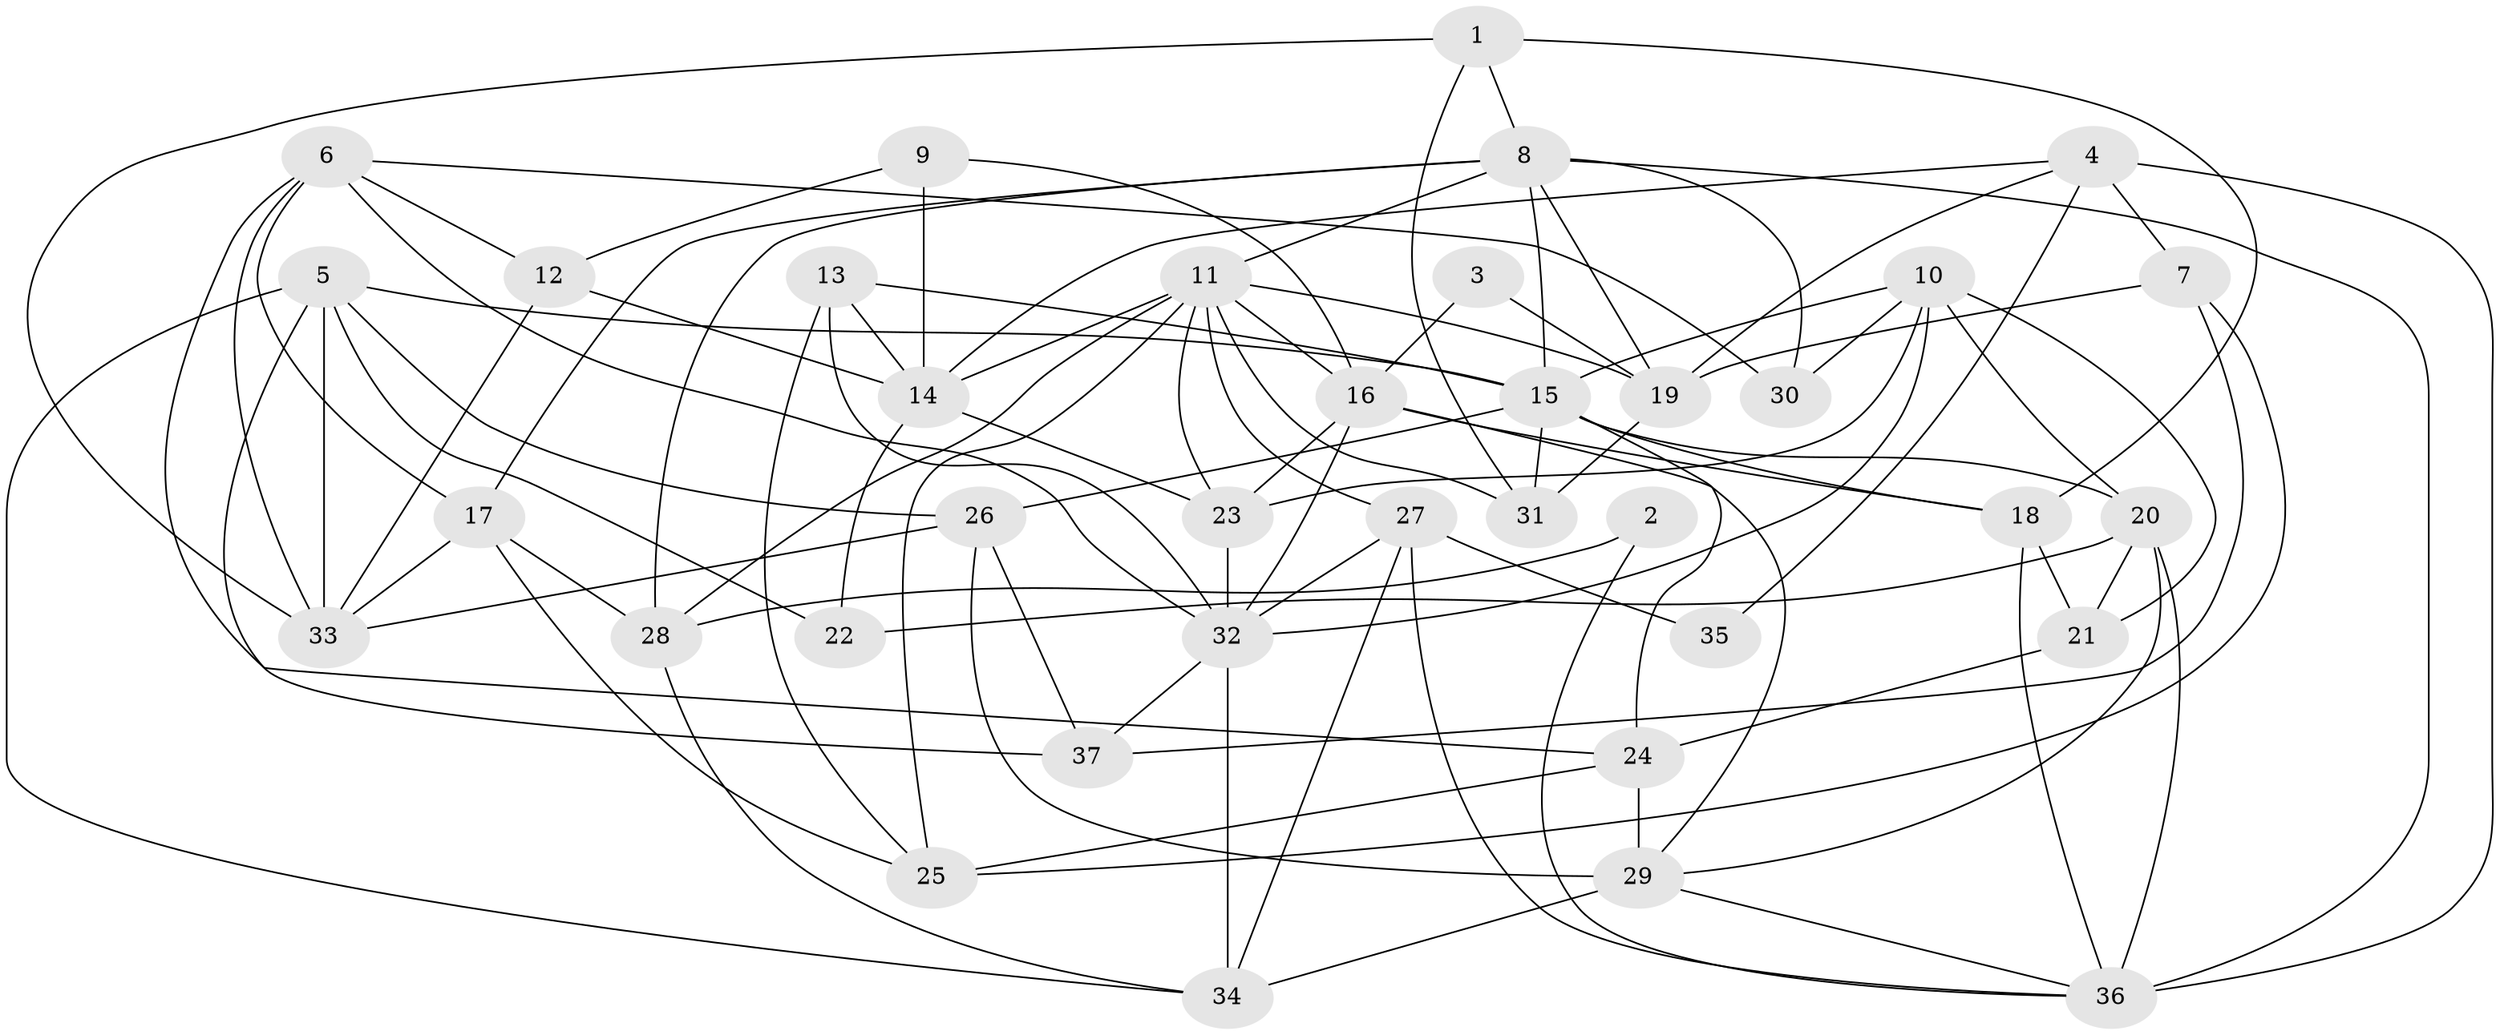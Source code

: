 // original degree distribution, {4: 0.21739130434782608, 3: 0.2898550724637681, 6: 0.08695652173913043, 5: 0.2463768115942029, 2: 0.13043478260869565, 8: 0.014492753623188406, 9: 0.014492753623188406}
// Generated by graph-tools (version 1.1) at 2025/02/03/09/25 03:02:13]
// undirected, 37 vertices, 95 edges
graph export_dot {
graph [start="1"]
  node [color=gray90,style=filled];
  1;
  2;
  3;
  4;
  5;
  6;
  7;
  8;
  9;
  10;
  11;
  12;
  13;
  14;
  15;
  16;
  17;
  18;
  19;
  20;
  21;
  22;
  23;
  24;
  25;
  26;
  27;
  28;
  29;
  30;
  31;
  32;
  33;
  34;
  35;
  36;
  37;
  1 -- 8 [weight=1.0];
  1 -- 18 [weight=1.0];
  1 -- 31 [weight=1.0];
  1 -- 33 [weight=1.0];
  2 -- 28 [weight=1.0];
  2 -- 36 [weight=1.0];
  3 -- 16 [weight=2.0];
  3 -- 19 [weight=1.0];
  4 -- 7 [weight=1.0];
  4 -- 14 [weight=1.0];
  4 -- 19 [weight=1.0];
  4 -- 35 [weight=1.0];
  4 -- 36 [weight=1.0];
  5 -- 15 [weight=1.0];
  5 -- 22 [weight=1.0];
  5 -- 26 [weight=1.0];
  5 -- 33 [weight=2.0];
  5 -- 34 [weight=1.0];
  5 -- 37 [weight=1.0];
  6 -- 12 [weight=1.0];
  6 -- 17 [weight=1.0];
  6 -- 24 [weight=1.0];
  6 -- 30 [weight=1.0];
  6 -- 32 [weight=1.0];
  6 -- 33 [weight=1.0];
  7 -- 19 [weight=1.0];
  7 -- 25 [weight=2.0];
  7 -- 37 [weight=1.0];
  8 -- 11 [weight=1.0];
  8 -- 15 [weight=1.0];
  8 -- 17 [weight=1.0];
  8 -- 19 [weight=1.0];
  8 -- 28 [weight=1.0];
  8 -- 30 [weight=1.0];
  8 -- 36 [weight=1.0];
  9 -- 12 [weight=1.0];
  9 -- 14 [weight=1.0];
  9 -- 16 [weight=1.0];
  10 -- 15 [weight=1.0];
  10 -- 20 [weight=1.0];
  10 -- 21 [weight=1.0];
  10 -- 23 [weight=1.0];
  10 -- 30 [weight=1.0];
  10 -- 32 [weight=1.0];
  11 -- 14 [weight=1.0];
  11 -- 16 [weight=1.0];
  11 -- 19 [weight=1.0];
  11 -- 23 [weight=1.0];
  11 -- 25 [weight=1.0];
  11 -- 27 [weight=1.0];
  11 -- 28 [weight=1.0];
  11 -- 31 [weight=1.0];
  12 -- 14 [weight=1.0];
  12 -- 33 [weight=1.0];
  13 -- 14 [weight=1.0];
  13 -- 15 [weight=1.0];
  13 -- 25 [weight=1.0];
  13 -- 32 [weight=1.0];
  14 -- 22 [weight=1.0];
  14 -- 23 [weight=2.0];
  15 -- 18 [weight=1.0];
  15 -- 20 [weight=1.0];
  15 -- 24 [weight=1.0];
  15 -- 26 [weight=1.0];
  15 -- 31 [weight=1.0];
  16 -- 18 [weight=1.0];
  16 -- 23 [weight=1.0];
  16 -- 29 [weight=1.0];
  16 -- 32 [weight=1.0];
  17 -- 25 [weight=2.0];
  17 -- 28 [weight=1.0];
  17 -- 33 [weight=1.0];
  18 -- 21 [weight=1.0];
  18 -- 36 [weight=1.0];
  19 -- 31 [weight=1.0];
  20 -- 21 [weight=1.0];
  20 -- 22 [weight=1.0];
  20 -- 29 [weight=1.0];
  20 -- 36 [weight=1.0];
  21 -- 24 [weight=1.0];
  23 -- 32 [weight=1.0];
  24 -- 25 [weight=1.0];
  24 -- 29 [weight=1.0];
  26 -- 29 [weight=2.0];
  26 -- 33 [weight=1.0];
  26 -- 37 [weight=2.0];
  27 -- 32 [weight=1.0];
  27 -- 34 [weight=1.0];
  27 -- 35 [weight=2.0];
  27 -- 36 [weight=1.0];
  28 -- 34 [weight=1.0];
  29 -- 34 [weight=1.0];
  29 -- 36 [weight=1.0];
  32 -- 34 [weight=1.0];
  32 -- 37 [weight=1.0];
}
